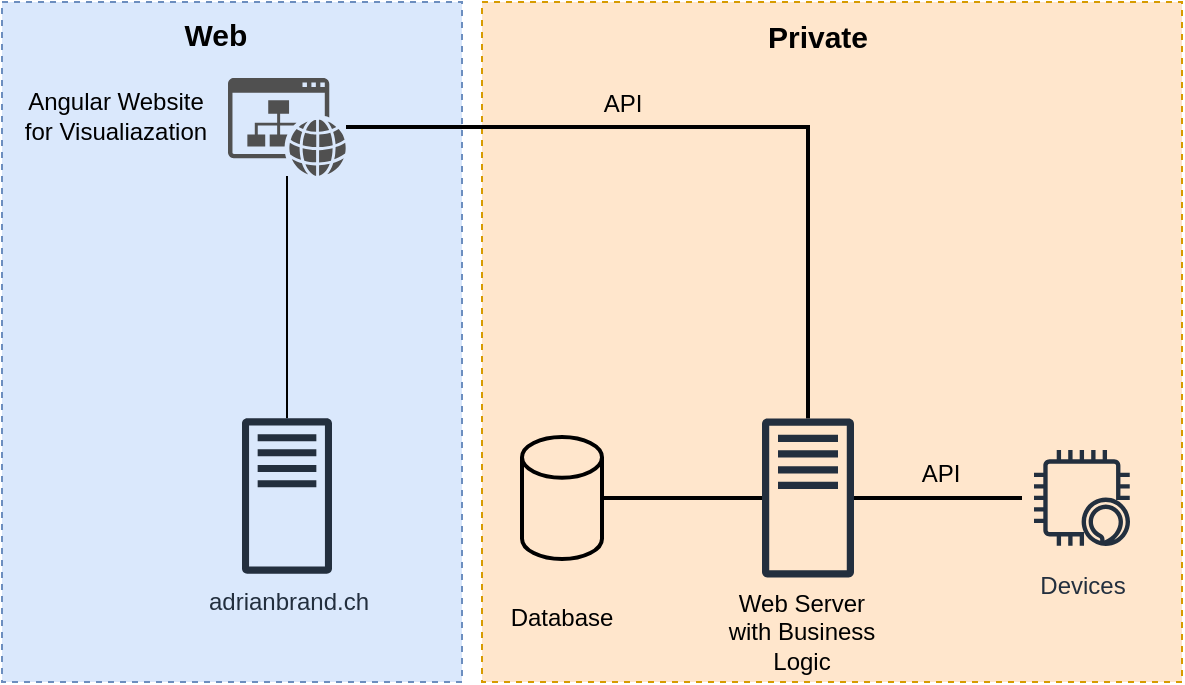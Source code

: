 <mxfile pages="1" version="11.2.4" type="device"><diagram id="fjGh0-NwWGaT63PYdA61" name="Page-1"><mxGraphModel dx="1086" dy="808" grid="1" gridSize="10" guides="1" tooltips="1" connect="1" arrows="1" fold="1" page="1" pageScale="1" pageWidth="827" pageHeight="1169" math="0" shadow="0"><root><mxCell id="0"/><mxCell id="1" parent="0"/><mxCell id="N3n3Dqv_eAyLDKrZ_e06-19" value="" style="rounded=0;whiteSpace=wrap;html=1;dashed=1;fillColor=#ffe6cc;strokeColor=#d79b00;" parent="1" vertex="1"><mxGeometry x="290" y="202" width="350" height="340" as="geometry"/></mxCell><mxCell id="N3n3Dqv_eAyLDKrZ_e06-20" value="&lt;b style=&quot;font-size: 15px;&quot;&gt;Private&lt;/b&gt;" style="text;html=1;strokeColor=none;fillColor=none;align=center;verticalAlign=middle;whiteSpace=wrap;rounded=0;dashed=1;fontSize=15;" parent="1" vertex="1"><mxGeometry x="438" y="209" width="40" height="20" as="geometry"/></mxCell><mxCell id="N3n3Dqv_eAyLDKrZ_e06-17" value="" style="rounded=0;whiteSpace=wrap;html=1;dashed=1;fillColor=#dae8fc;strokeColor=#6c8ebf;" parent="1" vertex="1"><mxGeometry x="50" y="202" width="230" height="340" as="geometry"/></mxCell><mxCell id="N3n3Dqv_eAyLDKrZ_e06-7" style="edgeStyle=orthogonalEdgeStyle;rounded=0;orthogonalLoop=1;jettySize=auto;html=1;endArrow=none;endFill=0;strokeWidth=2;" parent="1" source="N3n3Dqv_eAyLDKrZ_e06-6" target="N3n3Dqv_eAyLDKrZ_e06-5" edge="1"><mxGeometry relative="1" as="geometry"/></mxCell><mxCell id="N3n3Dqv_eAyLDKrZ_e06-11" value="API" style="text;html=1;resizable=0;points=[];align=center;verticalAlign=middle;labelBackgroundColor=#FFE6CC;" parent="N3n3Dqv_eAyLDKrZ_e06-7" vertex="1" connectable="0"><mxGeometry x="-0.097" y="1" relative="1" as="geometry"><mxPoint x="-32" y="-11" as="offset"/></mxGeometry></mxCell><mxCell id="N3n3Dqv_eAyLDKrZ_e06-8" style="edgeStyle=orthogonalEdgeStyle;rounded=0;orthogonalLoop=1;jettySize=auto;html=1;endArrow=none;endFill=0;" parent="1" source="N3n3Dqv_eAyLDKrZ_e06-1" target="N3n3Dqv_eAyLDKrZ_e06-6" edge="1"><mxGeometry relative="1" as="geometry"/></mxCell><mxCell id="N3n3Dqv_eAyLDKrZ_e06-1" value="adrianbrand.ch&lt;br&gt;" style="outlineConnect=0;fontColor=#232F3E;gradientColor=none;fillColor=#232F3E;strokeColor=none;dashed=0;verticalLabelPosition=bottom;verticalAlign=top;align=center;html=1;fontSize=12;fontStyle=0;aspect=fixed;pointerEvents=1;shape=mxgraph.aws4.traditional_server;" parent="1" vertex="1"><mxGeometry x="170" y="410" width="45" height="78" as="geometry"/></mxCell><mxCell id="N3n3Dqv_eAyLDKrZ_e06-22" style="edgeStyle=orthogonalEdgeStyle;rounded=0;orthogonalLoop=1;jettySize=auto;html=1;endArrow=none;endFill=0;strokeWidth=2;" parent="1" source="N3n3Dqv_eAyLDKrZ_e06-4" target="N3n3Dqv_eAyLDKrZ_e06-5" edge="1"><mxGeometry relative="1" as="geometry"/></mxCell><mxCell id="N3n3Dqv_eAyLDKrZ_e06-4" value="" style="strokeWidth=2;html=1;shape=mxgraph.flowchart.database;whiteSpace=wrap;fillColor=#FFE6CC;" parent="1" vertex="1"><mxGeometry x="310" y="419.5" width="40" height="61" as="geometry"/></mxCell><mxCell id="N3n3Dqv_eAyLDKrZ_e06-36" style="edgeStyle=orthogonalEdgeStyle;rounded=0;orthogonalLoop=1;jettySize=auto;html=1;endArrow=none;endFill=0;strokeWidth=2;" parent="1" source="N3n3Dqv_eAyLDKrZ_e06-5" target="N3n3Dqv_eAyLDKrZ_e06-35" edge="1"><mxGeometry relative="1" as="geometry"><Array as="points"><mxPoint x="520" y="450"/><mxPoint x="520" y="450"/></Array></mxGeometry></mxCell><mxCell id="N3n3Dqv_eAyLDKrZ_e06-5" value="" style="outlineConnect=0;fontColor=#232F3E;gradientColor=none;fillColor=#232F3E;strokeColor=none;dashed=0;verticalLabelPosition=bottom;verticalAlign=top;align=center;html=1;fontSize=12;fontStyle=0;aspect=fixed;pointerEvents=1;shape=mxgraph.aws4.traditional_server;" parent="1" vertex="1"><mxGeometry x="430" y="410" width="46" height="80" as="geometry"/></mxCell><mxCell id="N3n3Dqv_eAyLDKrZ_e06-6" value="" style="pointerEvents=1;shadow=0;dashed=0;html=1;strokeColor=none;fillColor=#505050;labelPosition=center;verticalLabelPosition=bottom;verticalAlign=top;outlineConnect=0;align=center;shape=mxgraph.office.concepts.website;" parent="1" vertex="1"><mxGeometry x="163" y="240" width="59" height="49" as="geometry"/></mxCell><mxCell id="N3n3Dqv_eAyLDKrZ_e06-9" value="Angular Website&lt;br&gt;for Visualiazation" style="text;html=1;strokeColor=none;fillColor=none;align=center;verticalAlign=middle;whiteSpace=wrap;rounded=0;" parent="1" vertex="1"><mxGeometry x="57" y="249" width="100" height="20" as="geometry"/></mxCell><mxCell id="N3n3Dqv_eAyLDKrZ_e06-18" value="&lt;b style=&quot;font-size: 15px;&quot;&gt;Web&lt;/b&gt;" style="text;html=1;strokeColor=none;fillColor=none;align=center;verticalAlign=middle;whiteSpace=wrap;rounded=0;dashed=1;fontSize=15;" parent="1" vertex="1"><mxGeometry x="137" y="208" width="40" height="20" as="geometry"/></mxCell><mxCell id="N3n3Dqv_eAyLDKrZ_e06-21" value="Database" style="text;html=1;strokeColor=none;fillColor=none;align=center;verticalAlign=middle;whiteSpace=wrap;rounded=0;dashed=1;" parent="1" vertex="1"><mxGeometry x="310" y="500" width="40" height="20" as="geometry"/></mxCell><mxCell id="N3n3Dqv_eAyLDKrZ_e06-23" value="Web Server&lt;br&gt;with Business Logic" style="text;html=1;strokeColor=none;fillColor=none;align=center;verticalAlign=middle;whiteSpace=wrap;rounded=0;dashed=1;" parent="1" vertex="1"><mxGeometry x="400" y="507" width="100" height="20" as="geometry"/></mxCell><mxCell id="N3n3Dqv_eAyLDKrZ_e06-35" value="Devices" style="outlineConnect=0;fontColor=#232F3E;gradientColor=none;strokeColor=#232F3E;fillColor=#FFE6CC;dashed=0;verticalLabelPosition=bottom;verticalAlign=top;align=center;html=1;fontSize=12;fontStyle=0;aspect=fixed;shape=mxgraph.aws4.resourceIcon;resIcon=mxgraph.aws4.alexa_enabled_device;" parent="1" vertex="1"><mxGeometry x="560" y="420" width="60" height="60" as="geometry"/></mxCell><mxCell id="N3n3Dqv_eAyLDKrZ_e06-37" value="API" style="text;html=1;resizable=0;points=[];align=center;verticalAlign=middle;labelBackgroundColor=#FFE6CC;" parent="1" vertex="1" connectable="0"><mxGeometry x="551" y="449" as="geometry"><mxPoint x="-32" y="-11" as="offset"/></mxGeometry></mxCell></root></mxGraphModel></diagram></mxfile>